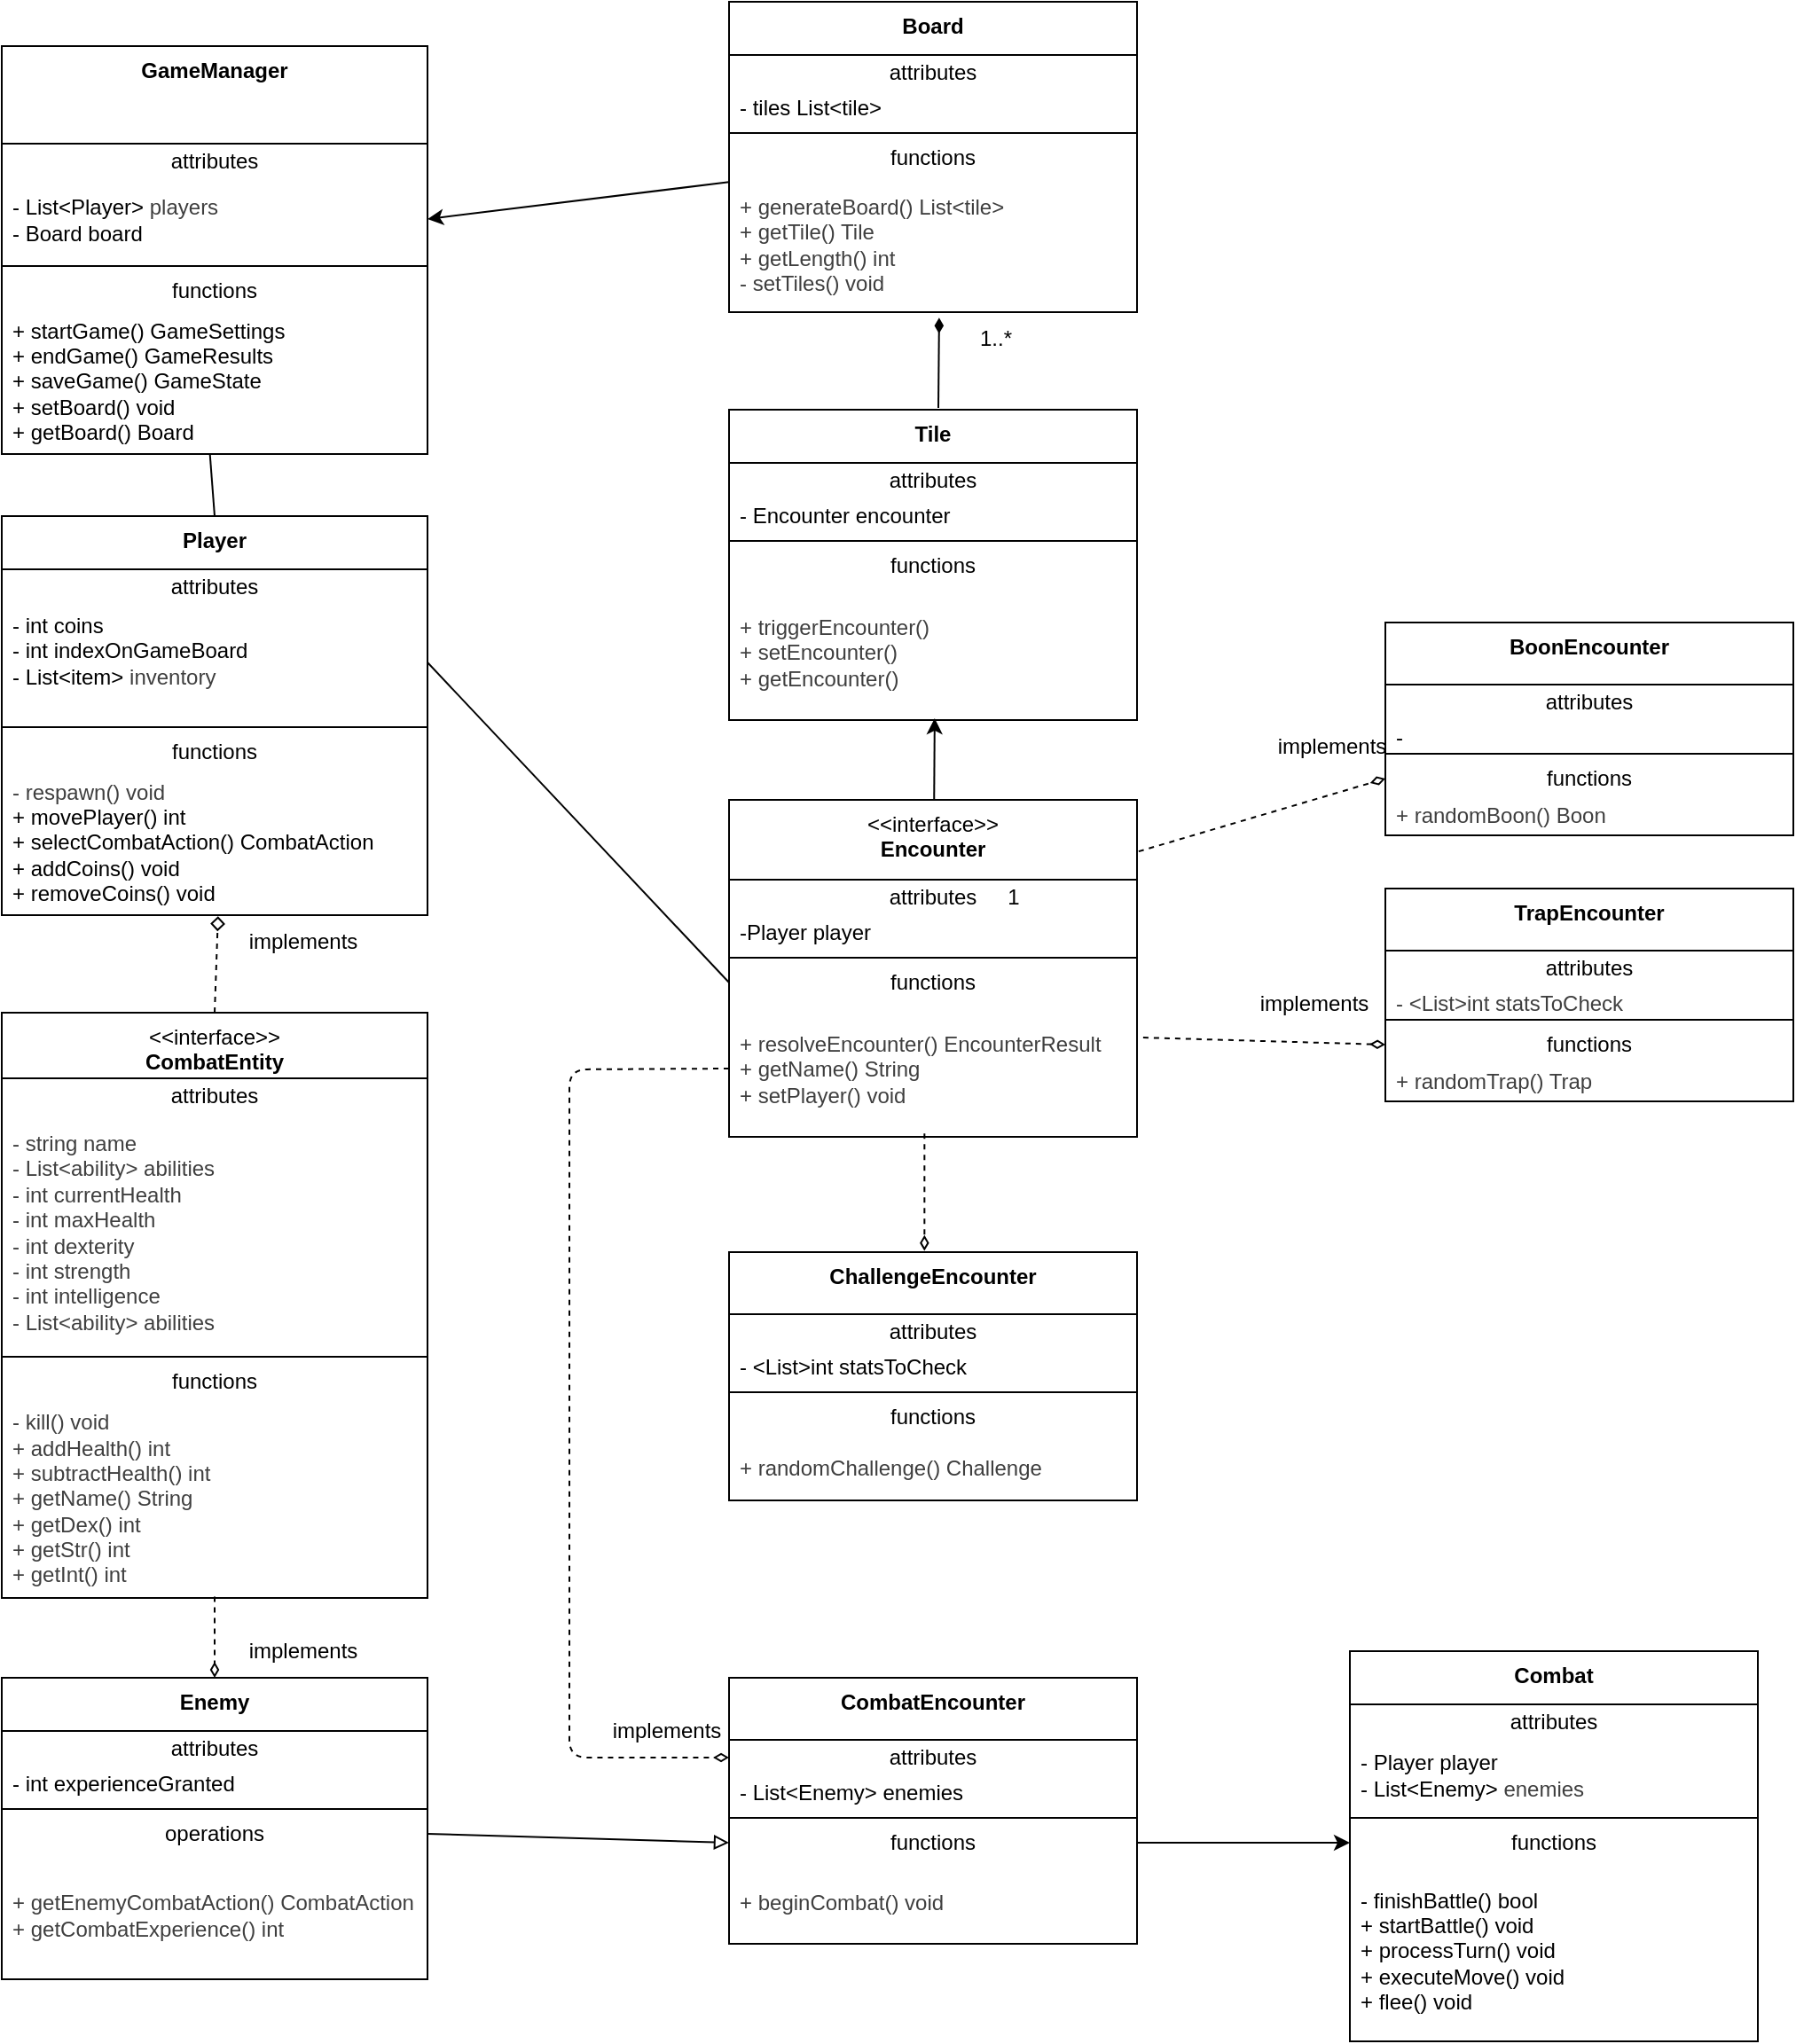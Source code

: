 <mxfile>
    <diagram id="9vZlj5ZIvsiJVY9Kg-dg" name="Page-1">
        <mxGraphModel dx="1715" dy="1147" grid="1" gridSize="10" guides="1" tooltips="1" connect="1" arrows="1" fold="1" page="1" pageScale="1" pageWidth="850" pageHeight="1100" math="0" shadow="0">
            <root>
                <mxCell id="0"/>
                <mxCell id="1" parent="0"/>
                <mxCell id="45" style="edgeStyle=none;html=1;entryX=0.489;entryY=1.003;entryDx=0;entryDy=0;endArrow=none;endFill=0;exitX=0.5;exitY=0;exitDx=0;exitDy=0;entryPerimeter=0;" parent="1" source="70" target="85" edge="1">
                    <mxGeometry relative="1" as="geometry"/>
                </mxCell>
                <mxCell id="32" style="edgeStyle=none;html=1;entryX=0.515;entryY=1.041;entryDx=0;entryDy=0;endArrow=diamondThin;endFill=1;entryPerimeter=0;" parent="1" target="142" edge="1">
                    <mxGeometry relative="1" as="geometry">
                        <mxPoint x="638" y="319" as="sourcePoint"/>
                        <mxPoint x="608.75" y="160" as="targetPoint"/>
                    </mxGeometry>
                </mxCell>
                <mxCell id="35" style="edgeStyle=none;html=1;entryX=0;entryY=0.5;entryDx=0;entryDy=0;dashed=1;endArrow=diamondThin;endFill=0;exitX=0;exitY=0.5;exitDx=0;exitDy=0;" parent="1" source="109" target="117" edge="1">
                    <mxGeometry relative="1" as="geometry">
                        <mxPoint x="735.09" y="719.01" as="sourcePoint"/>
                        <mxPoint x="721.25" y="1060" as="targetPoint"/>
                        <Array as="points">
                            <mxPoint x="430" y="692"/>
                            <mxPoint x="430" y="1080"/>
                        </Array>
                    </mxGeometry>
                </mxCell>
                <mxCell id="38" style="edgeStyle=none;html=1;entryX=0.479;entryY=-0.005;entryDx=0;entryDy=0;dashed=1;endArrow=diamondThin;endFill=0;exitX=0.479;exitY=0.976;exitDx=0;exitDy=0;entryPerimeter=0;exitPerimeter=0;" parent="1" source="109" target="110" edge="1">
                    <mxGeometry relative="1" as="geometry">
                        <mxPoint x="662.5" y="720" as="sourcePoint"/>
                        <mxPoint x="591.03" y="881.54" as="targetPoint"/>
                    </mxGeometry>
                </mxCell>
                <mxCell id="61" style="edgeStyle=none;html=1;dashed=1;endArrow=diamondThin;endFill=0;exitX=1.015;exitY=0.273;exitDx=0;exitDy=0;exitPerimeter=0;entryX=0;entryY=0.5;entryDx=0;entryDy=0;" parent="1" source="109" target="160" edge="1">
                    <mxGeometry relative="1" as="geometry">
                        <mxPoint x="790" y="697.241" as="sourcePoint"/>
                        <mxPoint x="910" y="739.466" as="targetPoint"/>
                    </mxGeometry>
                </mxCell>
                <mxCell id="64" style="edgeStyle=none;html=1;exitX=1.004;exitY=0.153;exitDx=0;exitDy=0;endArrow=diamondThin;endFill=0;dashed=1;entryX=0;entryY=0.5;entryDx=0;entryDy=0;exitPerimeter=0;" parent="1" source="102" target="148" edge="1">
                    <mxGeometry relative="1" as="geometry">
                        <mxPoint x="920" y="555" as="targetPoint"/>
                        <mxPoint x="747.5" y="610" as="sourcePoint"/>
                    </mxGeometry>
                </mxCell>
                <mxCell id="69" style="edgeStyle=none;html=1;entryX=0;entryY=0.5;entryDx=0;entryDy=0;exitX=1;exitY=0.5;exitDx=0;exitDy=0;" parent="1" source="120" target="128" edge="1">
                    <mxGeometry relative="1" as="geometry">
                        <mxPoint x="763.75" y="1115" as="sourcePoint"/>
                        <mxPoint x="830" y="1115" as="targetPoint"/>
                    </mxGeometry>
                </mxCell>
                <mxCell id="33" style="edgeStyle=none;html=1;entryX=0.508;entryY=1.008;entryDx=0;entryDy=0;dashed=1;endArrow=diamond;endFill=0;entryPerimeter=0;exitX=0.5;exitY=0;exitDx=0;exitDy=0;" parent="1" source="86" target="77" edge="1">
                    <mxGeometry relative="1" as="geometry"/>
                </mxCell>
                <mxCell id="34" style="edgeStyle=none;html=1;dashed=1;endArrow=diamondThin;endFill=0;exitX=0.5;exitY=0.993;exitDx=0;exitDy=0;exitPerimeter=0;entryX=0.5;entryY=0;entryDx=0;entryDy=0;" parent="1" source="93" target="94" edge="1">
                    <mxGeometry relative="1" as="geometry">
                        <mxPoint x="168.36" y="1100" as="targetPoint"/>
                    </mxGeometry>
                </mxCell>
                <mxCell id="36" style="edgeStyle=none;html=1;entryX=0;entryY=0.5;entryDx=0;entryDy=0;endArrow=block;endFill=0;exitX=1;exitY=0.5;exitDx=0;exitDy=0;" parent="1" source="100" target="120" edge="1">
                    <mxGeometry relative="1" as="geometry">
                        <mxPoint x="235" y="1282.12" as="sourcePoint"/>
                        <mxPoint x="593.75" y="1115" as="targetPoint"/>
                    </mxGeometry>
                </mxCell>
                <mxCell id="46" value="" style="endArrow=none;html=1;exitX=1;exitY=0.5;exitDx=0;exitDy=0;entryX=0;entryY=0.5;entryDx=0;entryDy=0;" parent="1" source="72" target="108" edge="1">
                    <mxGeometry width="50" height="50" relative="1" as="geometry">
                        <mxPoint x="540" y="670" as="sourcePoint"/>
                        <mxPoint x="620" y="670" as="targetPoint"/>
                    </mxGeometry>
                </mxCell>
                <mxCell id="48" value="implements" style="text;html=1;align=center;verticalAlign=middle;whiteSpace=wrap;rounded=0;" parent="1" vertex="1">
                    <mxGeometry x="600" y="800" width="60" height="30" as="geometry"/>
                </mxCell>
                <mxCell id="49" value="implements" style="text;html=1;align=center;verticalAlign=middle;whiteSpace=wrap;rounded=0;" parent="1" vertex="1">
                    <mxGeometry x="455" y="1050" width="60" height="30" as="geometry"/>
                </mxCell>
                <mxCell id="51" value="implements" style="text;html=1;align=center;verticalAlign=middle;whiteSpace=wrap;rounded=0;" parent="1" vertex="1">
                    <mxGeometry x="250" y="605" width="60" height="30" as="geometry"/>
                </mxCell>
                <mxCell id="54" value="1..*" style="text;html=1;align=center;verticalAlign=middle;resizable=0;points=[];autosize=1;strokeColor=none;fillColor=none;" parent="1" vertex="1">
                    <mxGeometry x="650" y="265" width="40" height="30" as="geometry"/>
                </mxCell>
                <mxCell id="57" value="1" style="text;html=1;align=center;verticalAlign=middle;resizable=0;points=[];autosize=1;strokeColor=none;fillColor=none;" parent="1" vertex="1">
                    <mxGeometry x="665" y="580" width="30" height="30" as="geometry"/>
                </mxCell>
                <mxCell id="62" value="implements" style="text;html=1;align=center;verticalAlign=middle;whiteSpace=wrap;rounded=0;" parent="1" vertex="1">
                    <mxGeometry x="820" y="640" width="60" height="30" as="geometry"/>
                </mxCell>
                <mxCell id="65" value="implements" style="text;html=1;align=center;verticalAlign=middle;whiteSpace=wrap;rounded=0;" parent="1" vertex="1">
                    <mxGeometry x="830" y="495" width="60" height="30" as="geometry"/>
                </mxCell>
                <mxCell id="70" value="&lt;b&gt;Player&lt;/b&gt;" style="swimlane;fontStyle=0;align=center;verticalAlign=top;childLayout=stackLayout;horizontal=1;startSize=30;horizontalStack=0;resizeParent=1;resizeParentMax=0;resizeLast=0;collapsible=0;marginBottom=0;html=1;whiteSpace=wrap;" parent="1" vertex="1">
                    <mxGeometry x="110" y="380" width="240" height="225" as="geometry"/>
                </mxCell>
                <mxCell id="71" value="attributes" style="text;html=1;strokeColor=none;fillColor=none;align=center;verticalAlign=middle;spacingLeft=4;spacingRight=4;overflow=hidden;rotatable=0;points=[[0,0.5],[1,0.5]];portConstraint=eastwest;whiteSpace=wrap;" parent="70" vertex="1">
                    <mxGeometry y="30" width="240" height="20" as="geometry"/>
                </mxCell>
                <mxCell id="72" value="&lt;div&gt;&lt;span style=&quot;background-color: transparent;&quot;&gt;- int coins&lt;/span&gt;&lt;/div&gt;&lt;div&gt;&lt;span style=&quot;background-color: transparent;&quot;&gt;- int indexOnGameBoard&lt;/span&gt;&lt;/div&gt;&lt;div&gt;- List&amp;lt;item&amp;gt;&amp;nbsp;&lt;span style=&quot;background-color: transparent; color: rgb(63, 63, 63);&quot;&gt;inventory&lt;/span&gt;&lt;/div&gt;&lt;div&gt;&lt;br&gt;&lt;/div&gt;" style="text;html=1;strokeColor=none;fillColor=none;align=left;verticalAlign=middle;spacingLeft=4;spacingRight=4;overflow=hidden;rotatable=0;points=[[0,0.5],[1,0.5]];portConstraint=eastwest;whiteSpace=wrap;" parent="70" vertex="1">
                    <mxGeometry y="50" width="240" height="65" as="geometry"/>
                </mxCell>
                <mxCell id="75" value="" style="line;strokeWidth=1;fillColor=none;align=left;verticalAlign=middle;spacingTop=-1;spacingLeft=3;spacingRight=3;rotatable=0;labelPosition=right;points=[];portConstraint=eastwest;" parent="70" vertex="1">
                    <mxGeometry y="115" width="240" height="8" as="geometry"/>
                </mxCell>
                <mxCell id="76" value="functions" style="text;html=1;strokeColor=none;fillColor=none;align=center;verticalAlign=middle;spacingLeft=4;spacingRight=4;overflow=hidden;rotatable=0;points=[[0,0.5],[1,0.5]];portConstraint=eastwest;whiteSpace=wrap;" parent="70" vertex="1">
                    <mxGeometry y="123" width="240" height="20" as="geometry"/>
                </mxCell>
                <mxCell id="77" value="&lt;div&gt;&lt;span style=&quot;color: rgb(63, 63, 63);&quot;&gt;- respawn() void&lt;/span&gt;&lt;/div&gt;&lt;div&gt;&lt;span style=&quot;background-color: transparent;&quot;&gt;+ movePlayer() int&lt;/span&gt;&lt;/div&gt;&lt;div&gt;&lt;span style=&quot;background-color: transparent;&quot;&gt;+ selectCombatAction() CombatAction&lt;/span&gt;&lt;/div&gt;&lt;div&gt;+ addCoins() void&lt;/div&gt;&lt;div&gt;+ removeCoins() void&lt;/div&gt;" style="text;html=1;strokeColor=none;fillColor=none;align=left;verticalAlign=middle;spacingLeft=4;spacingRight=4;overflow=hidden;rotatable=0;points=[[0,0.5],[1,0.5]];portConstraint=eastwest;whiteSpace=wrap;" parent="70" vertex="1">
                    <mxGeometry y="143" width="240" height="82" as="geometry"/>
                </mxCell>
                <mxCell id="78" value="&lt;div&gt;&lt;b&gt;GameManager&lt;/b&gt;&lt;/div&gt;" style="swimlane;fontStyle=0;align=center;verticalAlign=top;childLayout=stackLayout;horizontal=1;startSize=55;horizontalStack=0;resizeParent=1;resizeParentMax=0;resizeLast=0;collapsible=0;marginBottom=0;html=1;whiteSpace=wrap;" parent="1" vertex="1">
                    <mxGeometry x="110" y="115" width="240" height="230" as="geometry"/>
                </mxCell>
                <mxCell id="79" value="attributes" style="text;html=1;strokeColor=none;fillColor=none;align=center;verticalAlign=middle;spacingLeft=4;spacingRight=4;overflow=hidden;rotatable=0;points=[[0,0.5],[1,0.5]];portConstraint=eastwest;whiteSpace=wrap;" parent="78" vertex="1">
                    <mxGeometry y="55" width="240" height="20" as="geometry"/>
                </mxCell>
                <mxCell id="80" value="&lt;div&gt;- List&amp;lt;Player&amp;gt;&amp;nbsp;&lt;span style=&quot;color: rgb(63, 63, 63); background-color: transparent;&quot;&gt;players&lt;/span&gt;&lt;span style=&quot;color: rgb(63, 63, 63); background-color: transparent;&quot;&gt;&amp;nbsp;&lt;/span&gt;&lt;/div&gt;&lt;div&gt;- Board board&lt;/div&gt;" style="text;html=1;strokeColor=none;fillColor=none;align=left;verticalAlign=middle;spacingLeft=4;spacingRight=4;overflow=hidden;rotatable=0;points=[[0,0.5],[1,0.5]];portConstraint=eastwest;whiteSpace=wrap;" parent="78" vertex="1">
                    <mxGeometry y="75" width="240" height="45" as="geometry"/>
                </mxCell>
                <mxCell id="83" value="" style="line;strokeWidth=1;fillColor=none;align=left;verticalAlign=middle;spacingTop=-1;spacingLeft=3;spacingRight=3;rotatable=0;labelPosition=right;points=[];portConstraint=eastwest;" parent="78" vertex="1">
                    <mxGeometry y="120" width="240" height="8" as="geometry"/>
                </mxCell>
                <mxCell id="84" value="functions" style="text;html=1;strokeColor=none;fillColor=none;align=center;verticalAlign=middle;spacingLeft=4;spacingRight=4;overflow=hidden;rotatable=0;points=[[0,0.5],[1,0.5]];portConstraint=eastwest;whiteSpace=wrap;" parent="78" vertex="1">
                    <mxGeometry y="128" width="240" height="20" as="geometry"/>
                </mxCell>
                <mxCell id="85" value="&lt;div&gt;+ startGame() GameSettings&lt;br&gt;&lt;/div&gt;&lt;div&gt;+ endGame() GameResults&lt;/div&gt;&lt;div&gt;+ saveGame() GameState&lt;/div&gt;&lt;div&gt;+ setBoard() void&lt;/div&gt;&lt;div&gt;+ getBoard() Board&lt;/div&gt;" style="text;html=1;strokeColor=none;fillColor=none;align=left;verticalAlign=middle;spacingLeft=4;spacingRight=4;overflow=hidden;rotatable=0;points=[[0,0.5],[1,0.5]];portConstraint=eastwest;whiteSpace=wrap;" parent="78" vertex="1">
                    <mxGeometry y="148" width="240" height="82" as="geometry"/>
                </mxCell>
                <mxCell id="86" value="&amp;lt;&amp;lt;interface&amp;gt;&amp;gt;&lt;br&gt;&lt;b&gt;CombatEntity&lt;/b&gt;" style="swimlane;fontStyle=0;align=center;verticalAlign=top;childLayout=stackLayout;horizontal=1;startSize=37;horizontalStack=0;resizeParent=1;resizeParentMax=0;resizeLast=0;collapsible=0;marginBottom=0;html=1;whiteSpace=wrap;" parent="1" vertex="1">
                    <mxGeometry x="110" y="660" width="240" height="330" as="geometry"/>
                </mxCell>
                <mxCell id="87" value="attributes" style="text;html=1;strokeColor=none;fillColor=none;align=center;verticalAlign=middle;spacingLeft=4;spacingRight=4;overflow=hidden;rotatable=0;points=[[0,0.5],[1,0.5]];portConstraint=eastwest;whiteSpace=wrap;" parent="86" vertex="1">
                    <mxGeometry y="37" width="240" height="20" as="geometry"/>
                </mxCell>
                <mxCell id="88" value="&lt;div style=&quot;color: rgb(63, 63, 63);&quot;&gt;&lt;font&gt;- string name&lt;/font&gt;&lt;/div&gt;&lt;div style=&quot;color: rgb(63, 63, 63);&quot;&gt;&lt;font&gt;- List&amp;lt;ability&amp;gt; abilities&lt;/font&gt;&lt;/div&gt;&lt;div style=&quot;color: rgb(63, 63, 63);&quot;&gt;&lt;div&gt;- int currentHealth&lt;/div&gt;&lt;div&gt;- int maxHealth&lt;/div&gt;&lt;div&gt;&lt;div&gt;- int dexterity&lt;/div&gt;&lt;div&gt;- int strength&lt;/div&gt;&lt;div&gt;- int intelligence&lt;/div&gt;&lt;/div&gt;&lt;div&gt;- List&amp;lt;ability&amp;gt; abilities&lt;/div&gt;&lt;/div&gt;" style="text;html=1;strokeColor=none;fillColor=none;align=left;verticalAlign=middle;spacingLeft=4;spacingRight=4;overflow=hidden;rotatable=0;points=[[0,0.5],[1,0.5]];portConstraint=eastwest;whiteSpace=wrap;" parent="86" vertex="1">
                    <mxGeometry y="57" width="240" height="133" as="geometry"/>
                </mxCell>
                <mxCell id="91" value="" style="line;strokeWidth=1;fillColor=none;align=left;verticalAlign=middle;spacingTop=-1;spacingLeft=3;spacingRight=3;rotatable=0;labelPosition=right;points=[];portConstraint=eastwest;" parent="86" vertex="1">
                    <mxGeometry y="190" width="240" height="8" as="geometry"/>
                </mxCell>
                <mxCell id="92" value="functions" style="text;html=1;strokeColor=none;fillColor=none;align=center;verticalAlign=middle;spacingLeft=4;spacingRight=4;overflow=hidden;rotatable=0;points=[[0,0.5],[1,0.5]];portConstraint=eastwest;whiteSpace=wrap;" parent="86" vertex="1">
                    <mxGeometry y="198" width="240" height="20" as="geometry"/>
                </mxCell>
                <mxCell id="93" value="&lt;div style=&quot;color: rgb(63, 63, 63);&quot;&gt;&lt;div style=&quot;color: rgb(63, 63, 63);&quot;&gt;&lt;span style=&quot;background-color: transparent;&quot;&gt;- kill() void&lt;/span&gt;&lt;/div&gt;&lt;/div&gt;&lt;div style=&quot;color: rgb(63, 63, 63);&quot;&gt;+ addHealth() int&lt;/div&gt;&lt;div style=&quot;color: rgb(63, 63, 63);&quot;&gt;&lt;span style=&quot;background-color: transparent;&quot;&gt;+ subtractHealth() int&lt;/span&gt;&lt;/div&gt;&lt;div style=&quot;color: rgb(63, 63, 63);&quot;&gt;&lt;span style=&quot;background-color: transparent;&quot;&gt;+ getName() String&lt;/span&gt;&lt;/div&gt;&lt;div style=&quot;color: rgb(63, 63, 63);&quot;&gt;&lt;span style=&quot;background-color: transparent;&quot;&gt;+ getDex() int&lt;/span&gt;&lt;/div&gt;&lt;div style=&quot;color: rgb(63, 63, 63);&quot;&gt;&lt;span style=&quot;background-color: transparent;&quot;&gt;+ getStr() int&lt;/span&gt;&lt;/div&gt;&lt;div style=&quot;color: rgb(63, 63, 63);&quot;&gt;&lt;span style=&quot;background-color: transparent;&quot;&gt;+ getInt() int&lt;/span&gt;&lt;/div&gt;" style="text;html=1;strokeColor=none;fillColor=none;align=left;verticalAlign=middle;spacingLeft=4;spacingRight=4;overflow=hidden;rotatable=0;points=[[0,0.5],[1,0.5]];portConstraint=eastwest;whiteSpace=wrap;" parent="86" vertex="1">
                    <mxGeometry y="218" width="240" height="112" as="geometry"/>
                </mxCell>
                <mxCell id="94" value="&lt;b&gt;Enemy&lt;/b&gt;" style="swimlane;fontStyle=0;align=center;verticalAlign=top;childLayout=stackLayout;horizontal=1;startSize=30;horizontalStack=0;resizeParent=1;resizeParentMax=0;resizeLast=0;collapsible=0;marginBottom=0;html=1;whiteSpace=wrap;" parent="1" vertex="1">
                    <mxGeometry x="110" y="1035" width="240" height="170" as="geometry"/>
                </mxCell>
                <mxCell id="95" value="attributes" style="text;html=1;strokeColor=none;fillColor=none;align=center;verticalAlign=middle;spacingLeft=4;spacingRight=4;overflow=hidden;rotatable=0;points=[[0,0.5],[1,0.5]];portConstraint=eastwest;whiteSpace=wrap;" parent="94" vertex="1">
                    <mxGeometry y="30" width="240" height="20" as="geometry"/>
                </mxCell>
                <mxCell id="96" value="- int experienceGranted" style="text;html=1;strokeColor=none;fillColor=none;align=left;verticalAlign=middle;spacingLeft=4;spacingRight=4;overflow=hidden;rotatable=0;points=[[0,0.5],[1,0.5]];portConstraint=eastwest;whiteSpace=wrap;" parent="94" vertex="1">
                    <mxGeometry y="50" width="240" height="20" as="geometry"/>
                </mxCell>
                <mxCell id="99" value="" style="line;strokeWidth=1;fillColor=none;align=left;verticalAlign=middle;spacingTop=-1;spacingLeft=3;spacingRight=3;rotatable=0;labelPosition=right;points=[];portConstraint=eastwest;" parent="94" vertex="1">
                    <mxGeometry y="70" width="240" height="8" as="geometry"/>
                </mxCell>
                <mxCell id="100" value="operations" style="text;html=1;strokeColor=none;fillColor=none;align=center;verticalAlign=middle;spacingLeft=4;spacingRight=4;overflow=hidden;rotatable=0;points=[[0,0.5],[1,0.5]];portConstraint=eastwest;whiteSpace=wrap;" parent="94" vertex="1">
                    <mxGeometry y="78" width="240" height="20" as="geometry"/>
                </mxCell>
                <mxCell id="101" value="&lt;span style=&quot;color: rgb(63, 63, 63);&quot;&gt;+ getEnemyCombatAction() CombatAction&lt;/span&gt;&lt;div&gt;&lt;span style=&quot;color: rgb(63, 63, 63);&quot;&gt;+ getCombatExperience() int&lt;/span&gt;&lt;/div&gt;" style="text;html=1;strokeColor=none;fillColor=none;align=left;verticalAlign=middle;spacingLeft=4;spacingRight=4;overflow=hidden;rotatable=0;points=[[0,0.5],[1,0.5]];portConstraint=eastwest;whiteSpace=wrap;" parent="94" vertex="1">
                    <mxGeometry y="98" width="240" height="72" as="geometry"/>
                </mxCell>
                <mxCell id="102" value="&amp;lt;&amp;lt;interface&amp;gt;&amp;gt;&lt;br&gt;&lt;b&gt;Encounter&lt;/b&gt;" style="swimlane;fontStyle=0;align=center;verticalAlign=top;childLayout=stackLayout;horizontal=1;startSize=45;horizontalStack=0;resizeParent=1;resizeParentMax=0;resizeLast=0;collapsible=0;marginBottom=0;html=1;whiteSpace=wrap;" parent="1" vertex="1">
                    <mxGeometry x="520" y="540" width="230" height="190" as="geometry"/>
                </mxCell>
                <mxCell id="103" value="attributes" style="text;html=1;strokeColor=none;fillColor=none;align=center;verticalAlign=middle;spacingLeft=4;spacingRight=4;overflow=hidden;rotatable=0;points=[[0,0.5],[1,0.5]];portConstraint=eastwest;whiteSpace=wrap;" parent="102" vertex="1">
                    <mxGeometry y="45" width="230" height="20" as="geometry"/>
                </mxCell>
                <mxCell id="104" value="&lt;font&gt;-Player player&lt;br&gt;&lt;/font&gt;&lt;div&gt;&lt;font&gt;&lt;br&gt;&lt;/font&gt;&lt;/div&gt;" style="text;html=1;strokeColor=none;fillColor=none;align=left;verticalAlign=middle;spacingLeft=4;spacingRight=4;overflow=hidden;rotatable=0;points=[[0,0.5],[1,0.5]];portConstraint=eastwest;whiteSpace=wrap;" parent="102" vertex="1">
                    <mxGeometry y="65" width="230" height="20" as="geometry"/>
                </mxCell>
                <mxCell id="107" value="" style="line;strokeWidth=1;fillColor=none;align=left;verticalAlign=middle;spacingTop=-1;spacingLeft=3;spacingRight=3;rotatable=0;labelPosition=right;points=[];portConstraint=eastwest;" parent="102" vertex="1">
                    <mxGeometry y="85" width="230" height="8" as="geometry"/>
                </mxCell>
                <mxCell id="108" value="functions" style="text;html=1;strokeColor=none;fillColor=none;align=center;verticalAlign=middle;spacingLeft=4;spacingRight=4;overflow=hidden;rotatable=0;points=[[0,0.5],[1,0.5]];portConstraint=eastwest;whiteSpace=wrap;" parent="102" vertex="1">
                    <mxGeometry y="93" width="230" height="20" as="geometry"/>
                </mxCell>
                <mxCell id="109" value="&lt;div style=&quot;color: rgb(63, 63, 63);&quot;&gt;+ resolveEncounter()&amp;nbsp;&lt;span style=&quot;color: rgb(63, 63, 63); background-color: transparent;&quot;&gt;EncounterResult&lt;/span&gt;&lt;/div&gt;&lt;div style=&quot;color: rgb(63, 63, 63);&quot;&gt;+ getName() String&lt;/div&gt;&lt;div style=&quot;color: rgb(63, 63, 63);&quot;&gt;+ setPlayer() void&lt;/div&gt;" style="text;html=1;strokeColor=none;fillColor=none;align=left;verticalAlign=middle;spacingLeft=4;spacingRight=4;overflow=hidden;rotatable=0;points=[[0,0.5],[1,0.5]];portConstraint=eastwest;whiteSpace=wrap;" parent="102" vertex="1">
                    <mxGeometry y="113" width="230" height="77" as="geometry"/>
                </mxCell>
                <mxCell id="110" value="&lt;b&gt;ChallengeEncounter&lt;/b&gt;" style="swimlane;fontStyle=0;align=center;verticalAlign=top;childLayout=stackLayout;horizontal=1;startSize=35;horizontalStack=0;resizeParent=1;resizeParentMax=0;resizeLast=0;collapsible=0;marginBottom=0;html=1;whiteSpace=wrap;" parent="1" vertex="1">
                    <mxGeometry x="520" y="795" width="230" height="140" as="geometry"/>
                </mxCell>
                <mxCell id="111" value="attributes" style="text;html=1;strokeColor=none;fillColor=none;align=center;verticalAlign=middle;spacingLeft=4;spacingRight=4;overflow=hidden;rotatable=0;points=[[0,0.5],[1,0.5]];portConstraint=eastwest;whiteSpace=wrap;" parent="110" vertex="1">
                    <mxGeometry y="35" width="230" height="20" as="geometry"/>
                </mxCell>
                <mxCell id="112" value="&lt;div&gt;&lt;font&gt;- &amp;lt;List&amp;gt;int statsToCheck&lt;/font&gt;&lt;/div&gt;" style="text;html=1;strokeColor=none;fillColor=none;align=left;verticalAlign=middle;spacingLeft=4;spacingRight=4;overflow=hidden;rotatable=0;points=[[0,0.5],[1,0.5]];portConstraint=eastwest;whiteSpace=wrap;" parent="110" vertex="1">
                    <mxGeometry y="55" width="230" height="20" as="geometry"/>
                </mxCell>
                <mxCell id="113" value="" style="line;strokeWidth=1;fillColor=none;align=left;verticalAlign=middle;spacingTop=-1;spacingLeft=3;spacingRight=3;rotatable=0;labelPosition=right;points=[];portConstraint=eastwest;" parent="110" vertex="1">
                    <mxGeometry y="75" width="230" height="8" as="geometry"/>
                </mxCell>
                <mxCell id="114" value="functions" style="text;html=1;strokeColor=none;fillColor=none;align=center;verticalAlign=middle;spacingLeft=4;spacingRight=4;overflow=hidden;rotatable=0;points=[[0,0.5],[1,0.5]];portConstraint=eastwest;whiteSpace=wrap;" parent="110" vertex="1">
                    <mxGeometry y="83" width="230" height="20" as="geometry"/>
                </mxCell>
                <mxCell id="115" value="&lt;div style=&quot;color: rgb(63, 63, 63);&quot;&gt;&lt;div&gt;&lt;span style=&quot;background-color: transparent;&quot;&gt;+ randomChallenge() Challenge&lt;/span&gt;&lt;/div&gt;&lt;/div&gt;" style="text;html=1;strokeColor=none;fillColor=none;align=left;verticalAlign=middle;spacingLeft=4;spacingRight=4;overflow=hidden;rotatable=0;points=[[0,0.5],[1,0.5]];portConstraint=eastwest;whiteSpace=wrap;" parent="110" vertex="1">
                    <mxGeometry y="103" width="230" height="37" as="geometry"/>
                </mxCell>
                <mxCell id="116" value="&lt;span style=&quot;color: rgb(0, 0, 0); text-align: left;&quot;&gt;&lt;b&gt;CombatEncounter&lt;/b&gt;&lt;/span&gt;&lt;div&gt;&lt;span style=&quot;color: rgb(0, 0, 0); text-align: left;&quot;&gt;&lt;br&gt;&lt;/span&gt;&lt;/div&gt;" style="swimlane;fontStyle=0;align=center;verticalAlign=top;childLayout=stackLayout;horizontal=1;startSize=35;horizontalStack=0;resizeParent=1;resizeParentMax=0;resizeLast=0;collapsible=0;marginBottom=0;html=1;whiteSpace=wrap;" parent="1" vertex="1">
                    <mxGeometry x="520" y="1035" width="230" height="150" as="geometry"/>
                </mxCell>
                <mxCell id="117" value="attributes" style="text;html=1;strokeColor=none;fillColor=none;align=center;verticalAlign=middle;spacingLeft=4;spacingRight=4;overflow=hidden;rotatable=0;points=[[0,0.5],[1,0.5]];portConstraint=eastwest;whiteSpace=wrap;" parent="116" vertex="1">
                    <mxGeometry y="35" width="230" height="20" as="geometry"/>
                </mxCell>
                <mxCell id="118" value="&lt;font&gt;- List&amp;lt;Enemy&amp;gt;&amp;nbsp;&lt;span style=&quot;color: rgb(0, 0, 0);&quot;&gt;enemies&amp;nbsp;&lt;/span&gt;&lt;/font&gt;" style="text;html=1;strokeColor=none;fillColor=none;align=left;verticalAlign=middle;spacingLeft=4;spacingRight=4;overflow=hidden;rotatable=0;points=[[0,0.5],[1,0.5]];portConstraint=eastwest;whiteSpace=wrap;" parent="116" vertex="1">
                    <mxGeometry y="55" width="230" height="20" as="geometry"/>
                </mxCell>
                <mxCell id="119" value="" style="line;strokeWidth=1;fillColor=none;align=left;verticalAlign=middle;spacingTop=-1;spacingLeft=3;spacingRight=3;rotatable=0;labelPosition=right;points=[];portConstraint=eastwest;" parent="116" vertex="1">
                    <mxGeometry y="75" width="230" height="8" as="geometry"/>
                </mxCell>
                <mxCell id="120" value="functions" style="text;html=1;strokeColor=none;fillColor=none;align=center;verticalAlign=middle;spacingLeft=4;spacingRight=4;overflow=hidden;rotatable=0;points=[[0,0.5],[1,0.5]];portConstraint=eastwest;whiteSpace=wrap;" parent="116" vertex="1">
                    <mxGeometry y="83" width="230" height="20" as="geometry"/>
                </mxCell>
                <mxCell id="121" value="&lt;div style=&quot;color: rgb(63, 63, 63);&quot;&gt;&lt;span style=&quot;color: rgb(63, 63, 63);&quot;&gt;+ beginCombat() void&lt;/span&gt;&lt;/div&gt;" style="text;html=1;strokeColor=none;fillColor=none;align=left;verticalAlign=middle;spacingLeft=4;spacingRight=4;overflow=hidden;rotatable=0;points=[[0,0.5],[1,0.5]];portConstraint=eastwest;whiteSpace=wrap;" parent="116" vertex="1">
                    <mxGeometry y="103" width="230" height="47" as="geometry"/>
                </mxCell>
                <mxCell id="122" value="&lt;b&gt;Combat&lt;/b&gt;" style="swimlane;fontStyle=0;align=center;verticalAlign=top;childLayout=stackLayout;horizontal=1;startSize=30;horizontalStack=0;resizeParent=1;resizeParentMax=0;resizeLast=0;collapsible=0;marginBottom=0;html=1;whiteSpace=wrap;" parent="1" vertex="1">
                    <mxGeometry x="870" y="1020" width="230" height="220" as="geometry"/>
                </mxCell>
                <mxCell id="123" value="attributes" style="text;html=1;strokeColor=none;fillColor=none;align=center;verticalAlign=middle;spacingLeft=4;spacingRight=4;overflow=hidden;rotatable=0;points=[[0,0.5],[1,0.5]];portConstraint=eastwest;whiteSpace=wrap;" parent="122" vertex="1">
                    <mxGeometry y="30" width="230" height="20" as="geometry"/>
                </mxCell>
                <mxCell id="124" value="&lt;div&gt;&lt;span style=&quot;background-color: transparent;&quot;&gt;- Player player&lt;/span&gt;&lt;/div&gt;- List&amp;lt;Enemy&amp;gt;&amp;nbsp;&lt;span style=&quot;color: rgb(63, 63, 63);&quot;&gt;enemies&lt;/span&gt;" style="text;html=1;strokeColor=none;fillColor=none;align=left;verticalAlign=middle;spacingLeft=4;spacingRight=4;overflow=hidden;rotatable=0;points=[[0,0.5],[1,0.5]];portConstraint=eastwest;whiteSpace=wrap;" parent="122" vertex="1">
                    <mxGeometry y="50" width="230" height="40" as="geometry"/>
                </mxCell>
                <mxCell id="127" value="" style="line;strokeWidth=1;fillColor=none;align=left;verticalAlign=middle;spacingTop=-1;spacingLeft=3;spacingRight=3;rotatable=0;labelPosition=right;points=[];portConstraint=eastwest;" parent="122" vertex="1">
                    <mxGeometry y="90" width="230" height="8" as="geometry"/>
                </mxCell>
                <mxCell id="128" value="functions" style="text;html=1;strokeColor=none;fillColor=none;align=center;verticalAlign=middle;spacingLeft=4;spacingRight=4;overflow=hidden;rotatable=0;points=[[0,0.5],[1,0.5]];portConstraint=eastwest;whiteSpace=wrap;" parent="122" vertex="1">
                    <mxGeometry y="98" width="230" height="20" as="geometry"/>
                </mxCell>
                <mxCell id="129" value="&lt;div&gt;&lt;div&gt;&lt;span style=&quot;background-color: transparent;&quot;&gt;- finishBattle() bool&lt;/span&gt;&lt;/div&gt;+ startBattle() void&lt;/div&gt;&lt;div&gt;+ processTurn() void&lt;br&gt;+ executeMove() void&lt;br&gt;+ flee() void&lt;/div&gt;" style="text;html=1;strokeColor=none;fillColor=none;align=left;verticalAlign=middle;spacingLeft=4;spacingRight=4;overflow=hidden;rotatable=0;points=[[0,0.5],[1,0.5]];portConstraint=eastwest;whiteSpace=wrap;" parent="122" vertex="1">
                    <mxGeometry y="118" width="230" height="102" as="geometry"/>
                </mxCell>
                <mxCell id="130" value="&lt;b&gt;Tile&lt;/b&gt;" style="swimlane;fontStyle=0;align=center;verticalAlign=top;childLayout=stackLayout;horizontal=1;startSize=30;horizontalStack=0;resizeParent=1;resizeParentMax=0;resizeLast=0;collapsible=0;marginBottom=0;html=1;whiteSpace=wrap;" parent="1" vertex="1">
                    <mxGeometry x="520" y="320" width="230" height="175" as="geometry"/>
                </mxCell>
                <mxCell id="131" value="attributes" style="text;html=1;strokeColor=none;fillColor=none;align=center;verticalAlign=middle;spacingLeft=4;spacingRight=4;overflow=hidden;rotatable=0;points=[[0,0.5],[1,0.5]];portConstraint=eastwest;whiteSpace=wrap;" parent="130" vertex="1">
                    <mxGeometry y="30" width="230" height="20" as="geometry"/>
                </mxCell>
                <mxCell id="132" value="&lt;div&gt;&lt;font&gt;- Encounter encounter&lt;/font&gt;&lt;/div&gt;" style="text;html=1;strokeColor=none;fillColor=none;align=left;verticalAlign=middle;spacingLeft=4;spacingRight=4;overflow=hidden;rotatable=0;points=[[0,0.5],[1,0.5]];portConstraint=eastwest;whiteSpace=wrap;" parent="130" vertex="1">
                    <mxGeometry y="50" width="230" height="20" as="geometry"/>
                </mxCell>
                <mxCell id="133" value="" style="line;strokeWidth=1;fillColor=none;align=left;verticalAlign=middle;spacingTop=-1;spacingLeft=3;spacingRight=3;rotatable=0;labelPosition=right;points=[];portConstraint=eastwest;" parent="130" vertex="1">
                    <mxGeometry y="70" width="230" height="8" as="geometry"/>
                </mxCell>
                <mxCell id="134" value="functions" style="text;html=1;strokeColor=none;fillColor=none;align=center;verticalAlign=middle;spacingLeft=4;spacingRight=4;overflow=hidden;rotatable=0;points=[[0,0.5],[1,0.5]];portConstraint=eastwest;whiteSpace=wrap;" parent="130" vertex="1">
                    <mxGeometry y="78" width="230" height="20" as="geometry"/>
                </mxCell>
                <mxCell id="135" value="&lt;div style=&quot;color: rgb(63, 63, 63);&quot;&gt;&lt;div&gt;+ triggerEncounter()&lt;br&gt;&lt;/div&gt;&lt;div&gt;+ setEncounter()&lt;/div&gt;&lt;div&gt;+ getEncounter()&lt;/div&gt;&lt;/div&gt;" style="text;html=1;strokeColor=none;fillColor=none;align=left;verticalAlign=middle;spacingLeft=4;spacingRight=4;overflow=hidden;rotatable=0;points=[[0,0.5],[1,0.5]];portConstraint=eastwest;whiteSpace=wrap;" parent="130" vertex="1">
                    <mxGeometry y="98" width="230" height="77" as="geometry"/>
                </mxCell>
                <mxCell id="136" style="edgeStyle=none;html=1;entryX=0.504;entryY=0.987;entryDx=0;entryDy=0;entryPerimeter=0;" parent="1" source="102" target="135" edge="1">
                    <mxGeometry relative="1" as="geometry"/>
                </mxCell>
                <mxCell id="162" style="edgeStyle=none;html=1;entryX=1;entryY=0.5;entryDx=0;entryDy=0;" parent="1" source="137" target="80" edge="1">
                    <mxGeometry relative="1" as="geometry"/>
                </mxCell>
                <mxCell id="137" value="&lt;b&gt;Board&lt;/b&gt;" style="swimlane;fontStyle=0;align=center;verticalAlign=top;childLayout=stackLayout;horizontal=1;startSize=30;horizontalStack=0;resizeParent=1;resizeParentMax=0;resizeLast=0;collapsible=0;marginBottom=0;html=1;whiteSpace=wrap;" parent="1" vertex="1">
                    <mxGeometry x="520" y="90" width="230" height="175" as="geometry"/>
                </mxCell>
                <mxCell id="138" value="attributes" style="text;html=1;strokeColor=none;fillColor=none;align=center;verticalAlign=middle;spacingLeft=4;spacingRight=4;overflow=hidden;rotatable=0;points=[[0,0.5],[1,0.5]];portConstraint=eastwest;whiteSpace=wrap;" parent="137" vertex="1">
                    <mxGeometry y="30" width="230" height="20" as="geometry"/>
                </mxCell>
                <mxCell id="139" value="&lt;div&gt;&lt;span style=&quot;background-color: transparent;&quot;&gt;- tiles List&amp;lt;tile&amp;gt;&lt;/span&gt;&lt;/div&gt;&lt;div&gt;&lt;br&gt;&lt;/div&gt;" style="text;html=1;strokeColor=none;fillColor=none;align=left;verticalAlign=middle;spacingLeft=4;spacingRight=4;overflow=hidden;rotatable=0;points=[[0,0.5],[1,0.5]];portConstraint=eastwest;whiteSpace=wrap;" parent="137" vertex="1">
                    <mxGeometry y="50" width="230" height="20" as="geometry"/>
                </mxCell>
                <mxCell id="140" value="" style="line;strokeWidth=1;fillColor=none;align=left;verticalAlign=middle;spacingTop=-1;spacingLeft=3;spacingRight=3;rotatable=0;labelPosition=right;points=[];portConstraint=eastwest;" parent="137" vertex="1">
                    <mxGeometry y="70" width="230" height="8" as="geometry"/>
                </mxCell>
                <mxCell id="141" value="functions" style="text;html=1;strokeColor=none;fillColor=none;align=center;verticalAlign=middle;spacingLeft=4;spacingRight=4;overflow=hidden;rotatable=0;points=[[0,0.5],[1,0.5]];portConstraint=eastwest;whiteSpace=wrap;" parent="137" vertex="1">
                    <mxGeometry y="78" width="230" height="20" as="geometry"/>
                </mxCell>
                <mxCell id="142" value="&lt;div style=&quot;color: rgb(63, 63, 63);&quot;&gt;&lt;div&gt;+ generateBoard() List&amp;lt;tile&amp;gt;&lt;/div&gt;&lt;div&gt;+ getTile() Tile&lt;/div&gt;&lt;div&gt;+ getLength() int&lt;/div&gt;&lt;div&gt;&lt;span style=&quot;color: rgb(63, 63, 63);&quot;&gt;- setTiles() void&lt;/span&gt;&lt;/div&gt;&lt;/div&gt;" style="text;html=1;strokeColor=none;fillColor=none;align=left;verticalAlign=middle;spacingLeft=4;spacingRight=4;overflow=hidden;rotatable=0;points=[[0,0.5],[1,0.5]];portConstraint=eastwest;whiteSpace=wrap;" parent="137" vertex="1">
                    <mxGeometry y="98" width="230" height="77" as="geometry"/>
                </mxCell>
                <mxCell id="144" value="&lt;b&gt;BoonEncounter&lt;/b&gt;" style="swimlane;fontStyle=0;align=center;verticalAlign=top;childLayout=stackLayout;horizontal=1;startSize=35;horizontalStack=0;resizeParent=1;resizeParentMax=0;resizeLast=0;collapsible=0;marginBottom=0;html=1;whiteSpace=wrap;" parent="1" vertex="1">
                    <mxGeometry x="890" y="440" width="230" height="120" as="geometry"/>
                </mxCell>
                <mxCell id="145" value="attributes" style="text;html=1;strokeColor=none;fillColor=none;align=center;verticalAlign=middle;spacingLeft=4;spacingRight=4;overflow=hidden;rotatable=0;points=[[0,0.5],[1,0.5]];portConstraint=eastwest;whiteSpace=wrap;" parent="144" vertex="1">
                    <mxGeometry y="35" width="230" height="20" as="geometry"/>
                </mxCell>
                <mxCell id="146" value="&lt;div&gt;&lt;font&gt;-&lt;/font&gt;&lt;/div&gt;" style="text;html=1;strokeColor=none;fillColor=none;align=left;verticalAlign=middle;spacingLeft=4;spacingRight=4;overflow=hidden;rotatable=0;points=[[0,0.5],[1,0.5]];portConstraint=eastwest;whiteSpace=wrap;" parent="144" vertex="1">
                    <mxGeometry y="55" width="230" height="15" as="geometry"/>
                </mxCell>
                <mxCell id="147" value="" style="line;strokeWidth=1;fillColor=none;align=left;verticalAlign=middle;spacingTop=-1;spacingLeft=3;spacingRight=3;rotatable=0;labelPosition=right;points=[];portConstraint=eastwest;" parent="144" vertex="1">
                    <mxGeometry y="70" width="230" height="8" as="geometry"/>
                </mxCell>
                <mxCell id="148" value="functions" style="text;html=1;strokeColor=none;fillColor=none;align=center;verticalAlign=middle;spacingLeft=4;spacingRight=4;overflow=hidden;rotatable=0;points=[[0,0.5],[1,0.5]];portConstraint=eastwest;whiteSpace=wrap;" parent="144" vertex="1">
                    <mxGeometry y="78" width="230" height="20" as="geometry"/>
                </mxCell>
                <mxCell id="149" value="&lt;div style=&quot;color: rgb(63, 63, 63);&quot;&gt;&lt;span style=&quot;color: rgb(63, 63, 63);&quot;&gt;+ randomBoon() Boon&lt;/span&gt;&lt;/div&gt;" style="text;html=1;strokeColor=none;fillColor=none;align=left;verticalAlign=middle;spacingLeft=4;spacingRight=4;overflow=hidden;rotatable=0;points=[[0,0.5],[1,0.5]];portConstraint=eastwest;whiteSpace=wrap;" parent="144" vertex="1">
                    <mxGeometry y="98" width="230" height="22" as="geometry"/>
                </mxCell>
                <mxCell id="156" value="&lt;b&gt;TrapEncounter&lt;/b&gt;" style="swimlane;fontStyle=0;align=center;verticalAlign=top;childLayout=stackLayout;horizontal=1;startSize=35;horizontalStack=0;resizeParent=1;resizeParentMax=0;resizeLast=0;collapsible=0;marginBottom=0;html=1;whiteSpace=wrap;" parent="1" vertex="1">
                    <mxGeometry x="890" y="590" width="230" height="120" as="geometry"/>
                </mxCell>
                <mxCell id="157" value="attributes" style="text;html=1;strokeColor=none;fillColor=none;align=center;verticalAlign=middle;spacingLeft=4;spacingRight=4;overflow=hidden;rotatable=0;points=[[0,0.5],[1,0.5]];portConstraint=eastwest;whiteSpace=wrap;" parent="156" vertex="1">
                    <mxGeometry y="35" width="230" height="20" as="geometry"/>
                </mxCell>
                <mxCell id="158" value="&lt;span style=&quot;color: rgb(63, 63, 63);&quot;&gt;- &amp;lt;List&amp;gt;int statsToCheck&lt;/span&gt;" style="text;html=1;strokeColor=none;fillColor=none;align=left;verticalAlign=middle;spacingLeft=4;spacingRight=4;overflow=hidden;rotatable=0;points=[[0,0.5],[1,0.5]];portConstraint=eastwest;whiteSpace=wrap;" parent="156" vertex="1">
                    <mxGeometry y="55" width="230" height="15" as="geometry"/>
                </mxCell>
                <mxCell id="159" value="" style="line;strokeWidth=1;fillColor=none;align=left;verticalAlign=middle;spacingTop=-1;spacingLeft=3;spacingRight=3;rotatable=0;labelPosition=right;points=[];portConstraint=eastwest;" parent="156" vertex="1">
                    <mxGeometry y="70" width="230" height="8" as="geometry"/>
                </mxCell>
                <mxCell id="160" value="functions" style="text;html=1;strokeColor=none;fillColor=none;align=center;verticalAlign=middle;spacingLeft=4;spacingRight=4;overflow=hidden;rotatable=0;points=[[0,0.5],[1,0.5]];portConstraint=eastwest;whiteSpace=wrap;" parent="156" vertex="1">
                    <mxGeometry y="78" width="230" height="20" as="geometry"/>
                </mxCell>
                <mxCell id="161" value="&lt;div style=&quot;color: rgb(63, 63, 63);&quot;&gt;&lt;span style=&quot;color: rgb(63, 63, 63);&quot;&gt;+ randomTrap() Trap&lt;/span&gt;&lt;/div&gt;" style="text;html=1;strokeColor=none;fillColor=none;align=left;verticalAlign=middle;spacingLeft=4;spacingRight=4;overflow=hidden;rotatable=0;points=[[0,0.5],[1,0.5]];portConstraint=eastwest;whiteSpace=wrap;" parent="156" vertex="1">
                    <mxGeometry y="98" width="230" height="22" as="geometry"/>
                </mxCell>
                <mxCell id="163" value="implements" style="text;html=1;align=center;verticalAlign=middle;whiteSpace=wrap;rounded=0;" vertex="1" parent="1">
                    <mxGeometry x="250" y="1005" width="60" height="30" as="geometry"/>
                </mxCell>
            </root>
        </mxGraphModel>
    </diagram>
</mxfile>